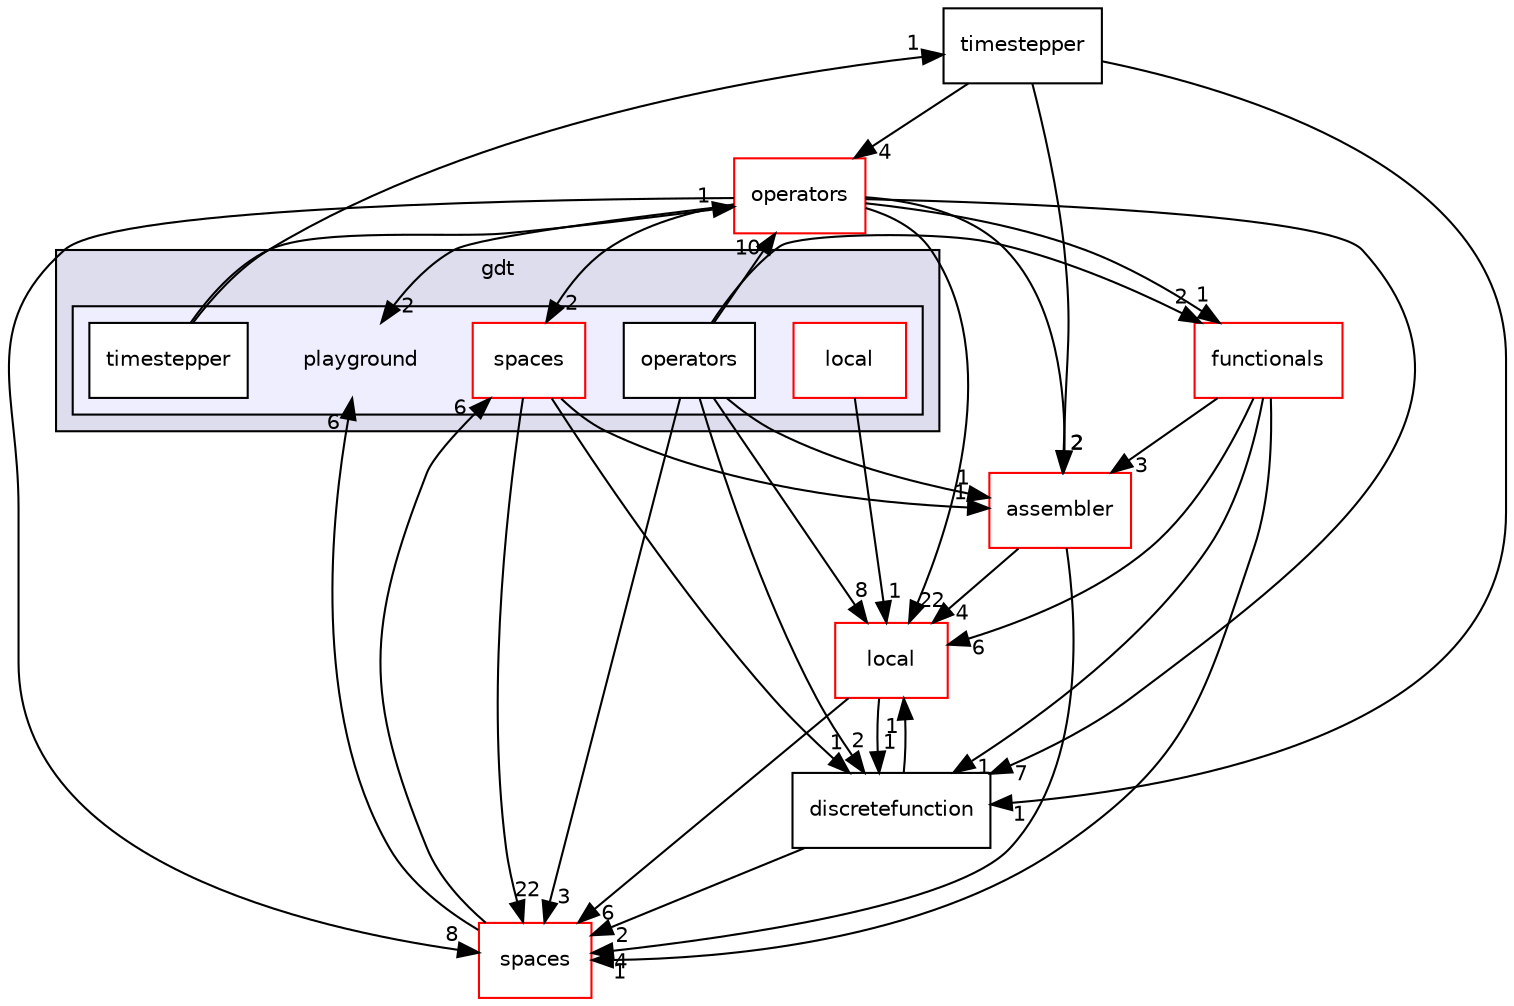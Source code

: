digraph "playground" {
  compound=true
  node [ fontsize="10", fontname="Helvetica"];
  edge [ labelfontsize="10", labelfontname="Helvetica"];
  subgraph clusterdir_f1992dd472896fb89117bdc8155a3e1c {
    graph [ bgcolor="#ddddee", pencolor="black", label="gdt" fontname="Helvetica", fontsize="10", URL="dir_f1992dd472896fb89117bdc8155a3e1c.html"]
  subgraph clusterdir_c0688d8f58f2ac48be580c635590bfde {
    graph [ bgcolor="#eeeeff", pencolor="black", label="" URL="dir_c0688d8f58f2ac48be580c635590bfde.html"];
    dir_c0688d8f58f2ac48be580c635590bfde [shape=plaintext label="playground"];
    dir_d00384fe0515cc1d7f40fdb61281b6b4 [shape=box label="local" color="red" fillcolor="white" style="filled" URL="dir_d00384fe0515cc1d7f40fdb61281b6b4.html"];
    dir_91ea1522845b2d37af9283a337766159 [shape=box label="operators" color="black" fillcolor="white" style="filled" URL="dir_91ea1522845b2d37af9283a337766159.html"];
    dir_fe62bee8d14699a3a5ae3b8e2eff8751 [shape=box label="spaces" color="red" fillcolor="white" style="filled" URL="dir_fe62bee8d14699a3a5ae3b8e2eff8751.html"];
    dir_0e9b29016191d51171bff26d65ec04e7 [shape=box label="timestepper" color="black" fillcolor="white" style="filled" URL="dir_0e9b29016191d51171bff26d65ec04e7.html"];
  }
  }
  dir_dcfbe8758bba0745af0c464c9828dc4a [shape=box label="timestepper" URL="dir_dcfbe8758bba0745af0c464c9828dc4a.html"];
  dir_91b47eb1f5534b791b2db4e72c4ced9d [shape=box label="operators" fillcolor="white" style="filled" color="red" URL="dir_91b47eb1f5534b791b2db4e72c4ced9d.html"];
  dir_0e08db9718cdc017276840d0b5dc9bb6 [shape=box label="discretefunction" URL="dir_0e08db9718cdc017276840d0b5dc9bb6.html"];
  dir_b88ba22195be87413f0714aa36685cef [shape=box label="functionals" fillcolor="white" style="filled" color="red" URL="dir_b88ba22195be87413f0714aa36685cef.html"];
  dir_c10f7938b13dcbddf851adbb235e7250 [shape=box label="spaces" fillcolor="white" style="filled" color="red" URL="dir_c10f7938b13dcbddf851adbb235e7250.html"];
  dir_2b02b4f0649b0905b779ae429fc5ade2 [shape=box label="assembler" fillcolor="white" style="filled" color="red" URL="dir_2b02b4f0649b0905b779ae429fc5ade2.html"];
  dir_7df66b530ab698acb840d3fba4a971eb [shape=box label="local" fillcolor="white" style="filled" color="red" URL="dir_7df66b530ab698acb840d3fba4a971eb.html"];
  dir_dcfbe8758bba0745af0c464c9828dc4a->dir_91b47eb1f5534b791b2db4e72c4ced9d [headlabel="4", labeldistance=1.5 headhref="dir_000004_000005.html"];
  dir_dcfbe8758bba0745af0c464c9828dc4a->dir_0e08db9718cdc017276840d0b5dc9bb6 [headlabel="1", labeldistance=1.5 headhref="dir_000004_000022.html"];
  dir_dcfbe8758bba0745af0c464c9828dc4a->dir_2b02b4f0649b0905b779ae429fc5ade2 [headlabel="2", labeldistance=1.5 headhref="dir_000004_000012.html"];
  dir_0e9b29016191d51171bff26d65ec04e7->dir_dcfbe8758bba0745af0c464c9828dc4a [headlabel="1", labeldistance=1.5 headhref="dir_000046_000004.html"];
  dir_0e9b29016191d51171bff26d65ec04e7->dir_91b47eb1f5534b791b2db4e72c4ced9d [headlabel="1", labeldistance=1.5 headhref="dir_000046_000005.html"];
  dir_91ea1522845b2d37af9283a337766159->dir_91b47eb1f5534b791b2db4e72c4ced9d [headlabel="10", labeldistance=1.5 headhref="dir_000036_000005.html"];
  dir_91ea1522845b2d37af9283a337766159->dir_0e08db9718cdc017276840d0b5dc9bb6 [headlabel="2", labeldistance=1.5 headhref="dir_000036_000022.html"];
  dir_91ea1522845b2d37af9283a337766159->dir_b88ba22195be87413f0714aa36685cef [headlabel="2", labeldistance=1.5 headhref="dir_000036_000014.html"];
  dir_91ea1522845b2d37af9283a337766159->dir_c10f7938b13dcbddf851adbb235e7250 [headlabel="3", labeldistance=1.5 headhref="dir_000036_000007.html"];
  dir_91ea1522845b2d37af9283a337766159->dir_2b02b4f0649b0905b779ae429fc5ade2 [headlabel="1", labeldistance=1.5 headhref="dir_000036_000012.html"];
  dir_91ea1522845b2d37af9283a337766159->dir_7df66b530ab698acb840d3fba4a971eb [headlabel="8", labeldistance=1.5 headhref="dir_000036_000017.html"];
  dir_91b47eb1f5534b791b2db4e72c4ced9d->dir_0e08db9718cdc017276840d0b5dc9bb6 [headlabel="7", labeldistance=1.5 headhref="dir_000005_000022.html"];
  dir_91b47eb1f5534b791b2db4e72c4ced9d->dir_c0688d8f58f2ac48be580c635590bfde [headlabel="2", labeldistance=1.5 headhref="dir_000005_000019.html"];
  dir_91b47eb1f5534b791b2db4e72c4ced9d->dir_b88ba22195be87413f0714aa36685cef [headlabel="1", labeldistance=1.5 headhref="dir_000005_000014.html"];
  dir_91b47eb1f5534b791b2db4e72c4ced9d->dir_c10f7938b13dcbddf851adbb235e7250 [headlabel="8", labeldistance=1.5 headhref="dir_000005_000007.html"];
  dir_91b47eb1f5534b791b2db4e72c4ced9d->dir_2b02b4f0649b0905b779ae429fc5ade2 [headlabel="2", labeldistance=1.5 headhref="dir_000005_000012.html"];
  dir_91b47eb1f5534b791b2db4e72c4ced9d->dir_fe62bee8d14699a3a5ae3b8e2eff8751 [headlabel="2", labeldistance=1.5 headhref="dir_000005_000020.html"];
  dir_91b47eb1f5534b791b2db4e72c4ced9d->dir_7df66b530ab698acb840d3fba4a971eb [headlabel="22", labeldistance=1.5 headhref="dir_000005_000017.html"];
  dir_0e08db9718cdc017276840d0b5dc9bb6->dir_c10f7938b13dcbddf851adbb235e7250 [headlabel="2", labeldistance=1.5 headhref="dir_000022_000007.html"];
  dir_0e08db9718cdc017276840d0b5dc9bb6->dir_7df66b530ab698acb840d3fba4a971eb [headlabel="1", labeldistance=1.5 headhref="dir_000022_000017.html"];
  dir_d00384fe0515cc1d7f40fdb61281b6b4->dir_7df66b530ab698acb840d3fba4a971eb [headlabel="1", labeldistance=1.5 headhref="dir_000044_000017.html"];
  dir_b88ba22195be87413f0714aa36685cef->dir_0e08db9718cdc017276840d0b5dc9bb6 [headlabel="1", labeldistance=1.5 headhref="dir_000014_000022.html"];
  dir_b88ba22195be87413f0714aa36685cef->dir_c10f7938b13dcbddf851adbb235e7250 [headlabel="1", labeldistance=1.5 headhref="dir_000014_000007.html"];
  dir_b88ba22195be87413f0714aa36685cef->dir_2b02b4f0649b0905b779ae429fc5ade2 [headlabel="3", labeldistance=1.5 headhref="dir_000014_000012.html"];
  dir_b88ba22195be87413f0714aa36685cef->dir_7df66b530ab698acb840d3fba4a971eb [headlabel="6", labeldistance=1.5 headhref="dir_000014_000017.html"];
  dir_c10f7938b13dcbddf851adbb235e7250->dir_c0688d8f58f2ac48be580c635590bfde [headlabel="6", labeldistance=1.5 headhref="dir_000007_000019.html"];
  dir_c10f7938b13dcbddf851adbb235e7250->dir_fe62bee8d14699a3a5ae3b8e2eff8751 [headlabel="6", labeldistance=1.5 headhref="dir_000007_000020.html"];
  dir_2b02b4f0649b0905b779ae429fc5ade2->dir_c10f7938b13dcbddf851adbb235e7250 [headlabel="4", labeldistance=1.5 headhref="dir_000012_000007.html"];
  dir_2b02b4f0649b0905b779ae429fc5ade2->dir_7df66b530ab698acb840d3fba4a971eb [headlabel="4", labeldistance=1.5 headhref="dir_000012_000017.html"];
  dir_fe62bee8d14699a3a5ae3b8e2eff8751->dir_0e08db9718cdc017276840d0b5dc9bb6 [headlabel="1", labeldistance=1.5 headhref="dir_000020_000022.html"];
  dir_fe62bee8d14699a3a5ae3b8e2eff8751->dir_c10f7938b13dcbddf851adbb235e7250 [headlabel="22", labeldistance=1.5 headhref="dir_000020_000007.html"];
  dir_fe62bee8d14699a3a5ae3b8e2eff8751->dir_2b02b4f0649b0905b779ae429fc5ade2 [headlabel="1", labeldistance=1.5 headhref="dir_000020_000012.html"];
  dir_7df66b530ab698acb840d3fba4a971eb->dir_0e08db9718cdc017276840d0b5dc9bb6 [headlabel="1", labeldistance=1.5 headhref="dir_000017_000022.html"];
  dir_7df66b530ab698acb840d3fba4a971eb->dir_c10f7938b13dcbddf851adbb235e7250 [headlabel="6", labeldistance=1.5 headhref="dir_000017_000007.html"];
}

